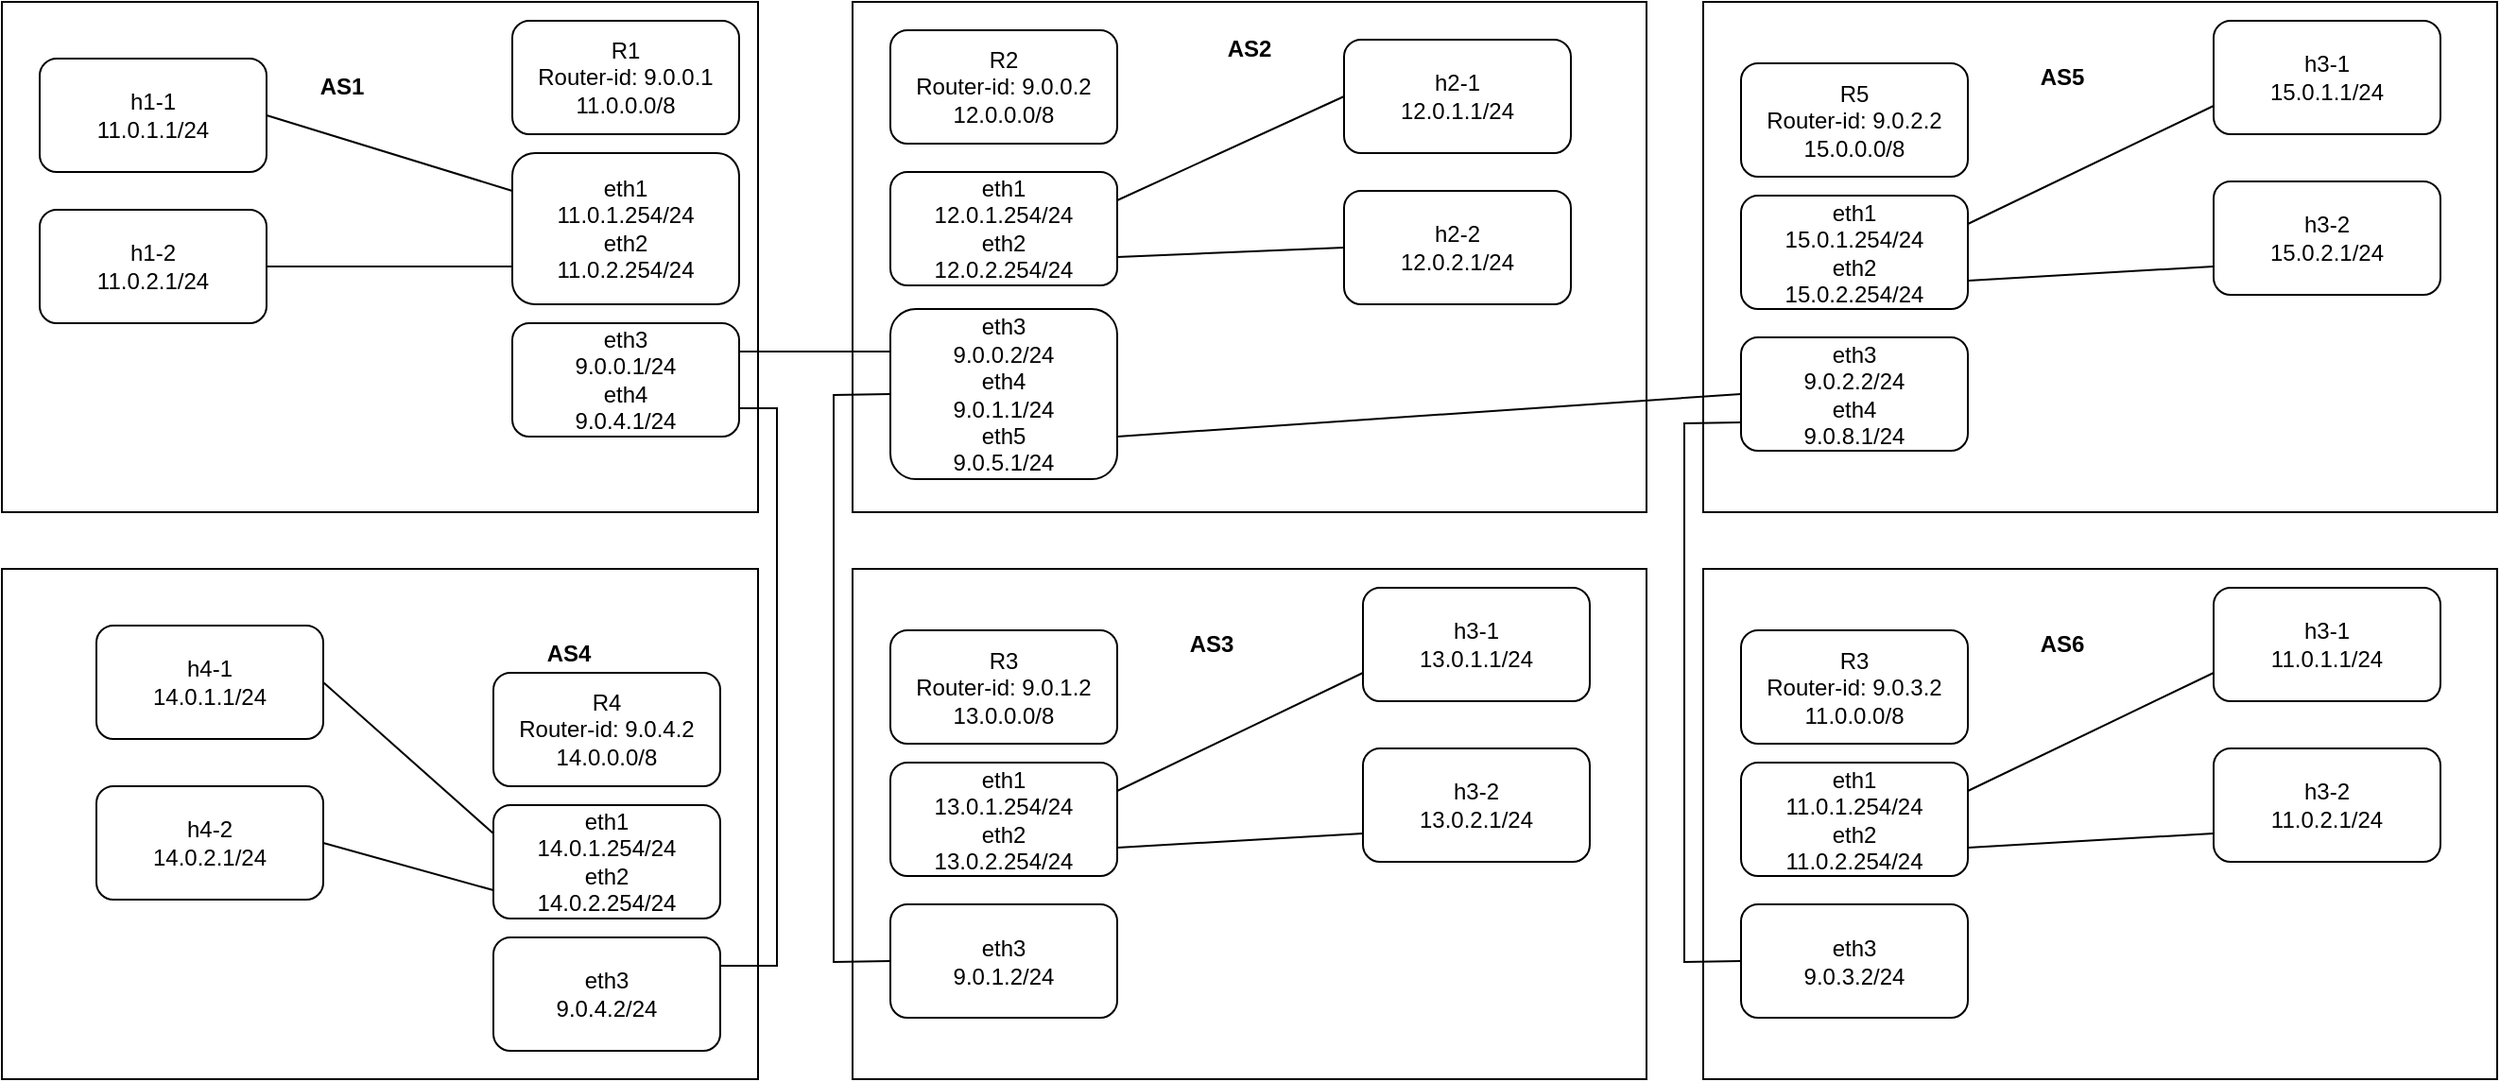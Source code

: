 <mxfile version="15.6.8" type="github">
  <diagram id="s6I002hkKS0_wgLNzTEf" name="Page-1">
    <mxGraphModel dx="1186" dy="707" grid="1" gridSize="10" guides="1" tooltips="1" connect="1" arrows="1" fold="1" page="1" pageScale="1" pageWidth="850" pageHeight="1100" math="0" shadow="0">
      <root>
        <mxCell id="0" />
        <mxCell id="1" parent="0" />
        <mxCell id="o5j4dF4-0sf6KqFQuXZ8-1" value="" style="rounded=0;whiteSpace=wrap;html=1;" parent="1" vertex="1">
          <mxGeometry x="60" y="100" width="400" height="270" as="geometry" />
        </mxCell>
        <mxCell id="o5j4dF4-0sf6KqFQuXZ8-2" value="R1&lt;br&gt;Router-id: 9.0.0.1&lt;br&gt;11.0.0.0/8" style="rounded=1;whiteSpace=wrap;html=1;" parent="1" vertex="1">
          <mxGeometry x="330" y="110" width="120" height="60" as="geometry" />
        </mxCell>
        <mxCell id="o5j4dF4-0sf6KqFQuXZ8-3" value="eth1&lt;br&gt;11.0.1.254/24&lt;br&gt;eth2&lt;br&gt;11.0.2.254/24" style="rounded=1;whiteSpace=wrap;html=1;" parent="1" vertex="1">
          <mxGeometry x="330" y="180" width="120" height="80" as="geometry" />
        </mxCell>
        <mxCell id="o5j4dF4-0sf6KqFQuXZ8-4" value="eth3&lt;br&gt;9.0.0.1/24&lt;br&gt;eth4&lt;br&gt;9.0.4.1/24" style="rounded=1;whiteSpace=wrap;html=1;" parent="1" vertex="1">
          <mxGeometry x="330" y="270" width="120" height="60" as="geometry" />
        </mxCell>
        <mxCell id="o5j4dF4-0sf6KqFQuXZ8-5" value="&lt;b&gt;AS1&lt;/b&gt;" style="text;html=1;strokeColor=none;fillColor=none;align=center;verticalAlign=middle;whiteSpace=wrap;rounded=0;" parent="1" vertex="1">
          <mxGeometry x="210" y="130" width="60" height="30" as="geometry" />
        </mxCell>
        <mxCell id="o5j4dF4-0sf6KqFQuXZ8-6" value="" style="rounded=0;whiteSpace=wrap;html=1;" parent="1" vertex="1">
          <mxGeometry x="510" y="100" width="420" height="270" as="geometry" />
        </mxCell>
        <mxCell id="o5j4dF4-0sf6KqFQuXZ8-7" value="&lt;b&gt;AS2&lt;/b&gt;" style="text;html=1;strokeColor=none;fillColor=none;align=center;verticalAlign=middle;whiteSpace=wrap;rounded=0;" parent="1" vertex="1">
          <mxGeometry x="690" y="110" width="60" height="30" as="geometry" />
        </mxCell>
        <mxCell id="o5j4dF4-0sf6KqFQuXZ8-8" value="R2&lt;br&gt;Router-id: 9.0.0.2&lt;br&gt;12.0.0.0/8" style="rounded=1;whiteSpace=wrap;html=1;" parent="1" vertex="1">
          <mxGeometry x="530" y="115" width="120" height="60" as="geometry" />
        </mxCell>
        <mxCell id="o5j4dF4-0sf6KqFQuXZ8-9" value="eth1&lt;br&gt;12.0.1.254/24&lt;br&gt;eth2&lt;br&gt;12.0.2.254/24" style="rounded=1;whiteSpace=wrap;html=1;" parent="1" vertex="1">
          <mxGeometry x="530" y="190" width="120" height="60" as="geometry" />
        </mxCell>
        <mxCell id="o5j4dF4-0sf6KqFQuXZ8-10" value="eth3&lt;br&gt;9.0.0.2/24&lt;br&gt;eth4&lt;br&gt;9.0.1.1/24&lt;br&gt;eth5&lt;br&gt;9.0.5.1/24" style="rounded=1;whiteSpace=wrap;html=1;" parent="1" vertex="1">
          <mxGeometry x="530" y="262.5" width="120" height="90" as="geometry" />
        </mxCell>
        <mxCell id="o5j4dF4-0sf6KqFQuXZ8-11" value="" style="rounded=0;whiteSpace=wrap;html=1;" parent="1" vertex="1">
          <mxGeometry x="510" y="400" width="420" height="270" as="geometry" />
        </mxCell>
        <mxCell id="o5j4dF4-0sf6KqFQuXZ8-12" value="&lt;b&gt;AS3&lt;/b&gt;" style="text;html=1;strokeColor=none;fillColor=none;align=center;verticalAlign=middle;whiteSpace=wrap;rounded=0;" parent="1" vertex="1">
          <mxGeometry x="670" y="425" width="60" height="30" as="geometry" />
        </mxCell>
        <mxCell id="o5j4dF4-0sf6KqFQuXZ8-14" value="R3&lt;br&gt;Router-id: 9.0.1.2&lt;br&gt;13.0.0.0/8" style="rounded=1;whiteSpace=wrap;html=1;" parent="1" vertex="1">
          <mxGeometry x="530" y="432.5" width="120" height="60" as="geometry" />
        </mxCell>
        <mxCell id="o5j4dF4-0sf6KqFQuXZ8-15" value="eth1&lt;br&gt;13.0.1.254/24&lt;br&gt;eth2&lt;br&gt;13.0.2.254/24" style="rounded=1;whiteSpace=wrap;html=1;" parent="1" vertex="1">
          <mxGeometry x="530" y="502.5" width="120" height="60" as="geometry" />
        </mxCell>
        <mxCell id="o5j4dF4-0sf6KqFQuXZ8-17" value="" style="rounded=0;whiteSpace=wrap;html=1;" parent="1" vertex="1">
          <mxGeometry x="60" y="400" width="400" height="270" as="geometry" />
        </mxCell>
        <mxCell id="o5j4dF4-0sf6KqFQuXZ8-18" value="&lt;b&gt;AS4&lt;/b&gt;" style="text;html=1;strokeColor=none;fillColor=none;align=center;verticalAlign=middle;whiteSpace=wrap;rounded=0;" parent="1" vertex="1">
          <mxGeometry x="330" y="430" width="60" height="30" as="geometry" />
        </mxCell>
        <mxCell id="o5j4dF4-0sf6KqFQuXZ8-19" value="R4&lt;br&gt;Router-id: 9.0.4.2&lt;br&gt;14.0.0.0/8" style="rounded=1;whiteSpace=wrap;html=1;" parent="1" vertex="1">
          <mxGeometry x="320" y="455" width="120" height="60" as="geometry" />
        </mxCell>
        <mxCell id="o5j4dF4-0sf6KqFQuXZ8-20" value="eth1&lt;br&gt;14.0.1.254/24&lt;br&gt;eth2&lt;br&gt;14.0.2.254/24" style="rounded=1;whiteSpace=wrap;html=1;" parent="1" vertex="1">
          <mxGeometry x="320" y="525" width="120" height="60" as="geometry" />
        </mxCell>
        <mxCell id="o5j4dF4-0sf6KqFQuXZ8-21" value="eth3&lt;br&gt;9.0.4.2/24" style="rounded=1;whiteSpace=wrap;html=1;" parent="1" vertex="1">
          <mxGeometry x="320" y="595" width="120" height="60" as="geometry" />
        </mxCell>
        <mxCell id="o5j4dF4-0sf6KqFQuXZ8-23" value="h1-1&lt;br&gt;11.0.1.1/24" style="rounded=1;whiteSpace=wrap;html=1;" parent="1" vertex="1">
          <mxGeometry x="80" y="130" width="120" height="60" as="geometry" />
        </mxCell>
        <mxCell id="o5j4dF4-0sf6KqFQuXZ8-24" value="" style="endArrow=none;html=1;rounded=0;entryX=0;entryY=0.25;entryDx=0;entryDy=0;exitX=1;exitY=0.5;exitDx=0;exitDy=0;" parent="1" source="o5j4dF4-0sf6KqFQuXZ8-23" target="o5j4dF4-0sf6KqFQuXZ8-3" edge="1">
          <mxGeometry width="50" height="50" relative="1" as="geometry">
            <mxPoint x="-140" y="260" as="sourcePoint" />
            <mxPoint x="-90" y="210" as="targetPoint" />
          </mxGeometry>
        </mxCell>
        <mxCell id="o5j4dF4-0sf6KqFQuXZ8-25" value="h1-2&lt;br&gt;11.0.2.1/24" style="rounded=1;whiteSpace=wrap;html=1;" parent="1" vertex="1">
          <mxGeometry x="80" y="210" width="120" height="60" as="geometry" />
        </mxCell>
        <mxCell id="o5j4dF4-0sf6KqFQuXZ8-26" value="" style="endArrow=none;html=1;rounded=0;entryX=0;entryY=0.75;entryDx=0;entryDy=0;exitX=1;exitY=0.5;exitDx=0;exitDy=0;" parent="1" source="o5j4dF4-0sf6KqFQuXZ8-25" target="o5j4dF4-0sf6KqFQuXZ8-3" edge="1">
          <mxGeometry width="50" height="50" relative="1" as="geometry">
            <mxPoint x="210" y="170" as="sourcePoint" />
            <mxPoint x="340" y="230" as="targetPoint" />
          </mxGeometry>
        </mxCell>
        <mxCell id="o5j4dF4-0sf6KqFQuXZ8-27" value="h2-1&lt;br&gt;12.0.1.1/24" style="rounded=1;whiteSpace=wrap;html=1;" parent="1" vertex="1">
          <mxGeometry x="770" y="120" width="120" height="60" as="geometry" />
        </mxCell>
        <mxCell id="o5j4dF4-0sf6KqFQuXZ8-28" value="h2-2&lt;br&gt;12.0.2.1/24" style="rounded=1;whiteSpace=wrap;html=1;" parent="1" vertex="1">
          <mxGeometry x="770" y="200" width="120" height="60" as="geometry" />
        </mxCell>
        <mxCell id="o5j4dF4-0sf6KqFQuXZ8-29" value="" style="endArrow=none;html=1;rounded=0;entryX=0;entryY=0.5;entryDx=0;entryDy=0;exitX=1;exitY=0.25;exitDx=0;exitDy=0;" parent="1" source="o5j4dF4-0sf6KqFQuXZ8-9" target="o5j4dF4-0sf6KqFQuXZ8-27" edge="1">
          <mxGeometry width="50" height="50" relative="1" as="geometry">
            <mxPoint x="660" y="150" as="sourcePoint" />
            <mxPoint x="790" y="190" as="targetPoint" />
          </mxGeometry>
        </mxCell>
        <mxCell id="o5j4dF4-0sf6KqFQuXZ8-30" value="" style="endArrow=none;html=1;rounded=0;entryX=0;entryY=0.5;entryDx=0;entryDy=0;exitX=1;exitY=0.75;exitDx=0;exitDy=0;" parent="1" source="o5j4dF4-0sf6KqFQuXZ8-9" target="o5j4dF4-0sf6KqFQuXZ8-28" edge="1">
          <mxGeometry width="50" height="50" relative="1" as="geometry">
            <mxPoint x="660" y="215" as="sourcePoint" />
            <mxPoint x="780" y="160" as="targetPoint" />
          </mxGeometry>
        </mxCell>
        <mxCell id="o5j4dF4-0sf6KqFQuXZ8-31" value="" style="endArrow=none;html=1;rounded=0;entryX=0;entryY=0.25;entryDx=0;entryDy=0;exitX=1;exitY=0.25;exitDx=0;exitDy=0;" parent="1" source="o5j4dF4-0sf6KqFQuXZ8-4" target="o5j4dF4-0sf6KqFQuXZ8-10" edge="1">
          <mxGeometry width="50" height="50" relative="1" as="geometry">
            <mxPoint x="660" y="245" as="sourcePoint" />
            <mxPoint x="780" y="240" as="targetPoint" />
          </mxGeometry>
        </mxCell>
        <mxCell id="o5j4dF4-0sf6KqFQuXZ8-34" value="h3-1&lt;br&gt;13.0.1.1/24&lt;span style=&quot;color: rgba(0 , 0 , 0 , 0) ; font-family: monospace ; font-size: 0px&quot;&gt;%3CmxGraphModel%3E%3Croot%3E%3CmxCell%20id%3D%220%22%2F%3E%3CmxCell%20id%3D%221%22%20parent%3D%220%22%2F%3E%3CmxCell%20id%3D%222%22%20value%3D%22R3%26lt%3Bbr%26gt%3BRouter-id%3A%209.0.1.2%26lt%3Bbr%26gt%3B13.0.0.0%2F8%22%20style%3D%22rounded%3D1%3BwhiteSpace%3Dwrap%3Bhtml%3D1%3B%22%20vertex%3D%221%22%20parent%3D%221%22%3E%3CmxGeometry%20x%3D%22320%22%20y%3D%22415%22%20width%3D%22120%22%20height%3D%2260%22%20as%3D%22geometry%22%2F%3E%3C%2FmxCell%3E%3C%2Froot%3E%3C%2FmxGraphModel%3E&lt;/span&gt;" style="rounded=1;whiteSpace=wrap;html=1;" parent="1" vertex="1">
          <mxGeometry x="780" y="410" width="120" height="60" as="geometry" />
        </mxCell>
        <mxCell id="o5j4dF4-0sf6KqFQuXZ8-35" value="h3-2&lt;br&gt;13.0.2.1/24" style="rounded=1;whiteSpace=wrap;html=1;" parent="1" vertex="1">
          <mxGeometry x="780" y="495" width="120" height="60" as="geometry" />
        </mxCell>
        <mxCell id="o5j4dF4-0sf6KqFQuXZ8-36" value="" style="endArrow=none;html=1;rounded=0;entryX=1;entryY=0.25;entryDx=0;entryDy=0;exitX=0;exitY=0.75;exitDx=0;exitDy=0;" parent="1" source="o5j4dF4-0sf6KqFQuXZ8-34" target="o5j4dF4-0sf6KqFQuXZ8-15" edge="1">
          <mxGeometry width="50" height="50" relative="1" as="geometry">
            <mxPoint x="660" y="260" as="sourcePoint" />
            <mxPoint x="790" y="260" as="targetPoint" />
          </mxGeometry>
        </mxCell>
        <mxCell id="o5j4dF4-0sf6KqFQuXZ8-37" value="" style="endArrow=none;html=1;rounded=0;entryX=1;entryY=0.75;entryDx=0;entryDy=0;exitX=0;exitY=0.75;exitDx=0;exitDy=0;" parent="1" source="o5j4dF4-0sf6KqFQuXZ8-35" target="o5j4dF4-0sf6KqFQuXZ8-15" edge="1">
          <mxGeometry width="50" height="50" relative="1" as="geometry">
            <mxPoint x="660" y="520" as="sourcePoint" />
            <mxPoint x="780" y="520" as="targetPoint" />
          </mxGeometry>
        </mxCell>
        <mxCell id="o5j4dF4-0sf6KqFQuXZ8-38" value="eth3&lt;br&gt;9.0.1.2/24" style="rounded=1;whiteSpace=wrap;html=1;" parent="1" vertex="1">
          <mxGeometry x="530" y="577.5" width="120" height="60" as="geometry" />
        </mxCell>
        <mxCell id="o5j4dF4-0sf6KqFQuXZ8-39" value="" style="endArrow=none;html=1;rounded=0;entryX=1;entryY=0.25;entryDx=0;entryDy=0;exitX=1;exitY=0.75;exitDx=0;exitDy=0;" parent="1" source="o5j4dF4-0sf6KqFQuXZ8-4" target="o5j4dF4-0sf6KqFQuXZ8-21" edge="1">
          <mxGeometry width="50" height="50" relative="1" as="geometry">
            <mxPoint x="210" y="250" as="sourcePoint" />
            <mxPoint x="340" y="250" as="targetPoint" />
            <Array as="points">
              <mxPoint x="470" y="315" />
              <mxPoint x="470" y="610" />
            </Array>
          </mxGeometry>
        </mxCell>
        <mxCell id="o5j4dF4-0sf6KqFQuXZ8-40" value="" style="endArrow=none;html=1;rounded=0;exitX=0;exitY=0.5;exitDx=0;exitDy=0;entryX=0;entryY=0.5;entryDx=0;entryDy=0;" parent="1" source="o5j4dF4-0sf6KqFQuXZ8-10" target="o5j4dF4-0sf6KqFQuXZ8-38" edge="1">
          <mxGeometry width="50" height="50" relative="1" as="geometry">
            <mxPoint x="400" y="340" as="sourcePoint" />
            <mxPoint x="480" y="580" as="targetPoint" />
            <Array as="points">
              <mxPoint x="500" y="308" />
              <mxPoint x="500" y="608" />
            </Array>
          </mxGeometry>
        </mxCell>
        <mxCell id="o5j4dF4-0sf6KqFQuXZ8-42" value="h4-1&lt;br&gt;14.0.1.1/24&lt;span style=&quot;color: rgba(0 , 0 , 0 , 0) ; font-family: monospace ; font-size: 0px&quot;&gt;%3CmxGraphModel%3E%3Croot%3E%3CmxCell%20id%3D%220%22%2F%3E%3CmxCell%20id%3D%221%22%20parent%3D%220%22%2F%3E%3CmxCell%20id%3D%222%22%20value%3D%22R3%26lt%3Bbr%26gt%3BRouter-id%3A%209.0.1.2%26lt%3Bbr%26gt%3B13.0.0.0%2F8%22%20style%3D%22rounded%3D1%3BwhiteSpace%3Dwrap%3Bhtml%3D1%3B%22%20vertex%3D%221%22%20parent%3D%221%22%3E%3CmxGeometry%20x%3D%22320%22%20y%3D%22415%22%20width%3D%22120%22%20height%3D%2260%22%20as%3D%22geometry%22%2F%3E%3C%2FmxCell%3E%3C%2Froot%3E%3C%2FmxGraphModel%3E&lt;/span&gt;" style="rounded=1;whiteSpace=wrap;html=1;" parent="1" vertex="1">
          <mxGeometry x="110" y="430" width="120" height="60" as="geometry" />
        </mxCell>
        <mxCell id="o5j4dF4-0sf6KqFQuXZ8-43" value="h4-2&lt;br&gt;14.0.2.1/24" style="rounded=1;whiteSpace=wrap;html=1;" parent="1" vertex="1">
          <mxGeometry x="110" y="515" width="120" height="60" as="geometry" />
        </mxCell>
        <mxCell id="o5j4dF4-0sf6KqFQuXZ8-44" value="" style="endArrow=none;html=1;rounded=0;entryX=0;entryY=0.25;entryDx=0;entryDy=0;exitX=1;exitY=0.5;exitDx=0;exitDy=0;" parent="1" source="o5j4dF4-0sf6KqFQuXZ8-42" target="o5j4dF4-0sf6KqFQuXZ8-20" edge="1">
          <mxGeometry width="50" height="50" relative="1" as="geometry">
            <mxPoint x="210" y="250" as="sourcePoint" />
            <mxPoint x="340" y="250" as="targetPoint" />
          </mxGeometry>
        </mxCell>
        <mxCell id="o5j4dF4-0sf6KqFQuXZ8-45" value="" style="endArrow=none;html=1;rounded=0;entryX=0;entryY=0.75;entryDx=0;entryDy=0;exitX=1;exitY=0.5;exitDx=0;exitDy=0;" parent="1" source="o5j4dF4-0sf6KqFQuXZ8-43" target="o5j4dF4-0sf6KqFQuXZ8-20" edge="1">
          <mxGeometry width="50" height="50" relative="1" as="geometry">
            <mxPoint x="240" y="470" as="sourcePoint" />
            <mxPoint x="330" y="550" as="targetPoint" />
          </mxGeometry>
        </mxCell>
        <mxCell id="o5j4dF4-0sf6KqFQuXZ8-46" value="" style="rounded=0;whiteSpace=wrap;html=1;" parent="1" vertex="1">
          <mxGeometry x="960" y="400" width="420" height="270" as="geometry" />
        </mxCell>
        <mxCell id="o5j4dF4-0sf6KqFQuXZ8-47" value="&lt;b&gt;AS6&lt;/b&gt;" style="text;html=1;strokeColor=none;fillColor=none;align=center;verticalAlign=middle;whiteSpace=wrap;rounded=0;" parent="1" vertex="1">
          <mxGeometry x="1120" y="425" width="60" height="30" as="geometry" />
        </mxCell>
        <mxCell id="o5j4dF4-0sf6KqFQuXZ8-48" value="R3&lt;br&gt;Router-id: 9.0.3.2&lt;br&gt;11.0.0.0/8" style="rounded=1;whiteSpace=wrap;html=1;" parent="1" vertex="1">
          <mxGeometry x="980" y="432.5" width="120" height="60" as="geometry" />
        </mxCell>
        <mxCell id="o5j4dF4-0sf6KqFQuXZ8-49" value="eth1&lt;br&gt;11.0.1.254/24&lt;br&gt;eth2&lt;br&gt;11.0.2.254/24" style="rounded=1;whiteSpace=wrap;html=1;" parent="1" vertex="1">
          <mxGeometry x="980" y="502.5" width="120" height="60" as="geometry" />
        </mxCell>
        <mxCell id="o5j4dF4-0sf6KqFQuXZ8-50" value="h3-1&lt;br&gt;11.0.1.1/24&lt;span style=&quot;color: rgba(0 , 0 , 0 , 0) ; font-family: monospace ; font-size: 0px&quot;&gt;%3CmxGraphModel%3E%3Croot%3E%3CmxCell%20id%3D%220%22%2F%3E%3CmxCell%20id%3D%221%22%20parent%3D%220%22%2F%3E%3CmxCell%20id%3D%222%22%20value%3D%22R3%26lt%3Bbr%26gt%3BRouter-id%3A%209.0.1.2%26lt%3Bbr%26gt%3B13.0.0.0%2F8%22%20style%3D%22rounded%3D1%3BwhiteSpace%3Dwrap%3Bhtml%3D1%3B%22%20vertex%3D%221%22%20parent%3D%221%22%3E%3CmxGeometry%20x%3D%22320%22%20y%3D%22415%22%20width%3D%22120%22%20height%3D%2260%22%20as%3D%22geometry%22%2F%3E%3C%2FmxCell%3E%3C%2Froot%3E%3C%2FmxGraphModel%3E&lt;/span&gt;" style="rounded=1;whiteSpace=wrap;html=1;" parent="1" vertex="1">
          <mxGeometry x="1230" y="410" width="120" height="60" as="geometry" />
        </mxCell>
        <mxCell id="o5j4dF4-0sf6KqFQuXZ8-51" value="h3-2&lt;br&gt;11.0.2.1/24" style="rounded=1;whiteSpace=wrap;html=1;" parent="1" vertex="1">
          <mxGeometry x="1230" y="495" width="120" height="60" as="geometry" />
        </mxCell>
        <mxCell id="o5j4dF4-0sf6KqFQuXZ8-52" value="" style="endArrow=none;html=1;rounded=0;entryX=1;entryY=0.25;entryDx=0;entryDy=0;exitX=0;exitY=0.75;exitDx=0;exitDy=0;" parent="1" source="o5j4dF4-0sf6KqFQuXZ8-50" target="o5j4dF4-0sf6KqFQuXZ8-49" edge="1">
          <mxGeometry width="50" height="50" relative="1" as="geometry">
            <mxPoint x="1110" y="260" as="sourcePoint" />
            <mxPoint x="1240" y="260" as="targetPoint" />
          </mxGeometry>
        </mxCell>
        <mxCell id="o5j4dF4-0sf6KqFQuXZ8-53" value="" style="endArrow=none;html=1;rounded=0;entryX=1;entryY=0.75;entryDx=0;entryDy=0;exitX=0;exitY=0.75;exitDx=0;exitDy=0;" parent="1" source="o5j4dF4-0sf6KqFQuXZ8-51" target="o5j4dF4-0sf6KqFQuXZ8-49" edge="1">
          <mxGeometry width="50" height="50" relative="1" as="geometry">
            <mxPoint x="1110" y="520" as="sourcePoint" />
            <mxPoint x="1230" y="520" as="targetPoint" />
          </mxGeometry>
        </mxCell>
        <mxCell id="o5j4dF4-0sf6KqFQuXZ8-54" value="eth3&lt;br&gt;9.0.3.2/24" style="rounded=1;whiteSpace=wrap;html=1;" parent="1" vertex="1">
          <mxGeometry x="980" y="577.5" width="120" height="60" as="geometry" />
        </mxCell>
        <mxCell id="o5j4dF4-0sf6KqFQuXZ8-55" value="" style="rounded=0;whiteSpace=wrap;html=1;" parent="1" vertex="1">
          <mxGeometry x="960" y="100" width="420" height="270" as="geometry" />
        </mxCell>
        <mxCell id="o5j4dF4-0sf6KqFQuXZ8-56" value="&lt;b&gt;AS5&lt;/b&gt;" style="text;html=1;strokeColor=none;fillColor=none;align=center;verticalAlign=middle;whiteSpace=wrap;rounded=0;" parent="1" vertex="1">
          <mxGeometry x="1120" y="125" width="60" height="30" as="geometry" />
        </mxCell>
        <mxCell id="o5j4dF4-0sf6KqFQuXZ8-57" value="R5&lt;br&gt;Router-id: 9.0.2.2&lt;br&gt;15.0.0.0/8" style="rounded=1;whiteSpace=wrap;html=1;" parent="1" vertex="1">
          <mxGeometry x="980" y="132.5" width="120" height="60" as="geometry" />
        </mxCell>
        <mxCell id="o5j4dF4-0sf6KqFQuXZ8-58" value="eth1&lt;br&gt;15.0.1.254/24&lt;br&gt;eth2&lt;br&gt;15.0.2.254/24" style="rounded=1;whiteSpace=wrap;html=1;" parent="1" vertex="1">
          <mxGeometry x="980" y="202.5" width="120" height="60" as="geometry" />
        </mxCell>
        <mxCell id="o5j4dF4-0sf6KqFQuXZ8-59" value="h3-1&lt;br&gt;15.0.1.1/24&lt;span style=&quot;color: rgba(0 , 0 , 0 , 0) ; font-family: monospace ; font-size: 0px&quot;&gt;%3CmxGraphModel%3E%3Croot%3E%3CmxCell%20id%3D%220%22%2F%3E%3CmxCell%20id%3D%221%22%20parent%3D%220%22%2F%3E%3CmxCell%20id%3D%222%22%20value%3D%22R3%26lt%3Bbr%26gt%3BRouter-id%3A%209.0.1.2%26lt%3Bbr%26gt%3B13.0.0.0%2F8%22%20style%3D%22rounded%3D1%3BwhiteSpace%3Dwrap%3Bhtml%3D1%3B%22%20vertex%3D%221%22%20parent%3D%221%22%3E%3CmxGeometry%20x%3D%22320%22%20y%3D%22415%22%20width%3D%22120%22%20height%3D%2260%22%20as%3D%22geometry%22%2F%3E%3C%2FmxCell%3E%3C%2Froot%3E%3C%2FmxGraphModel%3E&lt;/span&gt;" style="rounded=1;whiteSpace=wrap;html=1;" parent="1" vertex="1">
          <mxGeometry x="1230" y="110" width="120" height="60" as="geometry" />
        </mxCell>
        <mxCell id="o5j4dF4-0sf6KqFQuXZ8-60" value="h3-2&lt;br&gt;15.0.2.1/24" style="rounded=1;whiteSpace=wrap;html=1;" parent="1" vertex="1">
          <mxGeometry x="1230" y="195" width="120" height="60" as="geometry" />
        </mxCell>
        <mxCell id="o5j4dF4-0sf6KqFQuXZ8-61" value="" style="endArrow=none;html=1;rounded=0;entryX=1;entryY=0.25;entryDx=0;entryDy=0;exitX=0;exitY=0.75;exitDx=0;exitDy=0;" parent="1" source="o5j4dF4-0sf6KqFQuXZ8-59" target="o5j4dF4-0sf6KqFQuXZ8-58" edge="1">
          <mxGeometry width="50" height="50" relative="1" as="geometry">
            <mxPoint x="1110" y="-40" as="sourcePoint" />
            <mxPoint x="1240" y="-40" as="targetPoint" />
          </mxGeometry>
        </mxCell>
        <mxCell id="o5j4dF4-0sf6KqFQuXZ8-62" value="" style="endArrow=none;html=1;rounded=0;entryX=1;entryY=0.75;entryDx=0;entryDy=0;exitX=0;exitY=0.75;exitDx=0;exitDy=0;" parent="1" source="o5j4dF4-0sf6KqFQuXZ8-60" target="o5j4dF4-0sf6KqFQuXZ8-58" edge="1">
          <mxGeometry width="50" height="50" relative="1" as="geometry">
            <mxPoint x="1110" y="220" as="sourcePoint" />
            <mxPoint x="1230" y="220" as="targetPoint" />
          </mxGeometry>
        </mxCell>
        <mxCell id="o5j4dF4-0sf6KqFQuXZ8-63" value="eth3&lt;br&gt;9.0.2.2/24&lt;br&gt;eth4&lt;br&gt;9.0.8.1/24" style="rounded=1;whiteSpace=wrap;html=1;" parent="1" vertex="1">
          <mxGeometry x="980" y="277.5" width="120" height="60" as="geometry" />
        </mxCell>
        <mxCell id="o5j4dF4-0sf6KqFQuXZ8-64" value="" style="endArrow=none;html=1;rounded=0;entryX=0;entryY=0.5;entryDx=0;entryDy=0;exitX=0;exitY=0.75;exitDx=0;exitDy=0;" parent="1" source="o5j4dF4-0sf6KqFQuXZ8-63" target="o5j4dF4-0sf6KqFQuXZ8-54" edge="1">
          <mxGeometry width="50" height="50" relative="1" as="geometry">
            <mxPoint x="1240" y="550" as="sourcePoint" />
            <mxPoint x="1110" y="557.5" as="targetPoint" />
            <Array as="points">
              <mxPoint x="950" y="323" />
              <mxPoint x="950" y="608" />
            </Array>
          </mxGeometry>
        </mxCell>
        <mxCell id="o5j4dF4-0sf6KqFQuXZ8-65" value="" style="endArrow=none;html=1;rounded=0;entryX=1;entryY=0.75;entryDx=0;entryDy=0;exitX=0;exitY=0.5;exitDx=0;exitDy=0;" parent="1" source="o5j4dF4-0sf6KqFQuXZ8-63" target="o5j4dF4-0sf6KqFQuXZ8-10" edge="1">
          <mxGeometry width="50" height="50" relative="1" as="geometry">
            <mxPoint x="1240" y="165" as="sourcePoint" />
            <mxPoint x="1110" y="227.5" as="targetPoint" />
          </mxGeometry>
        </mxCell>
      </root>
    </mxGraphModel>
  </diagram>
</mxfile>
